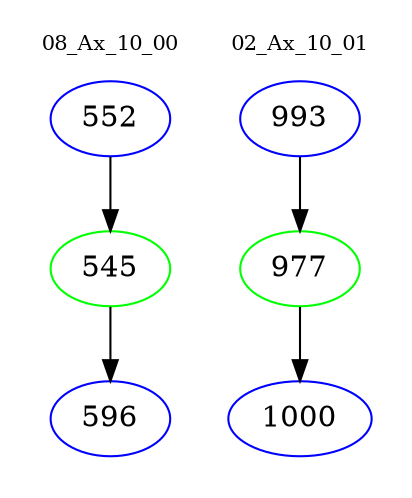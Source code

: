 digraph{
subgraph cluster_0 {
color = white
label = "08_Ax_10_00";
fontsize=10;
T0_552 [label="552", color="blue"]
T0_552 -> T0_545 [color="black"]
T0_545 [label="545", color="green"]
T0_545 -> T0_596 [color="black"]
T0_596 [label="596", color="blue"]
}
subgraph cluster_1 {
color = white
label = "02_Ax_10_01";
fontsize=10;
T1_993 [label="993", color="blue"]
T1_993 -> T1_977 [color="black"]
T1_977 [label="977", color="green"]
T1_977 -> T1_1000 [color="black"]
T1_1000 [label="1000", color="blue"]
}
}
